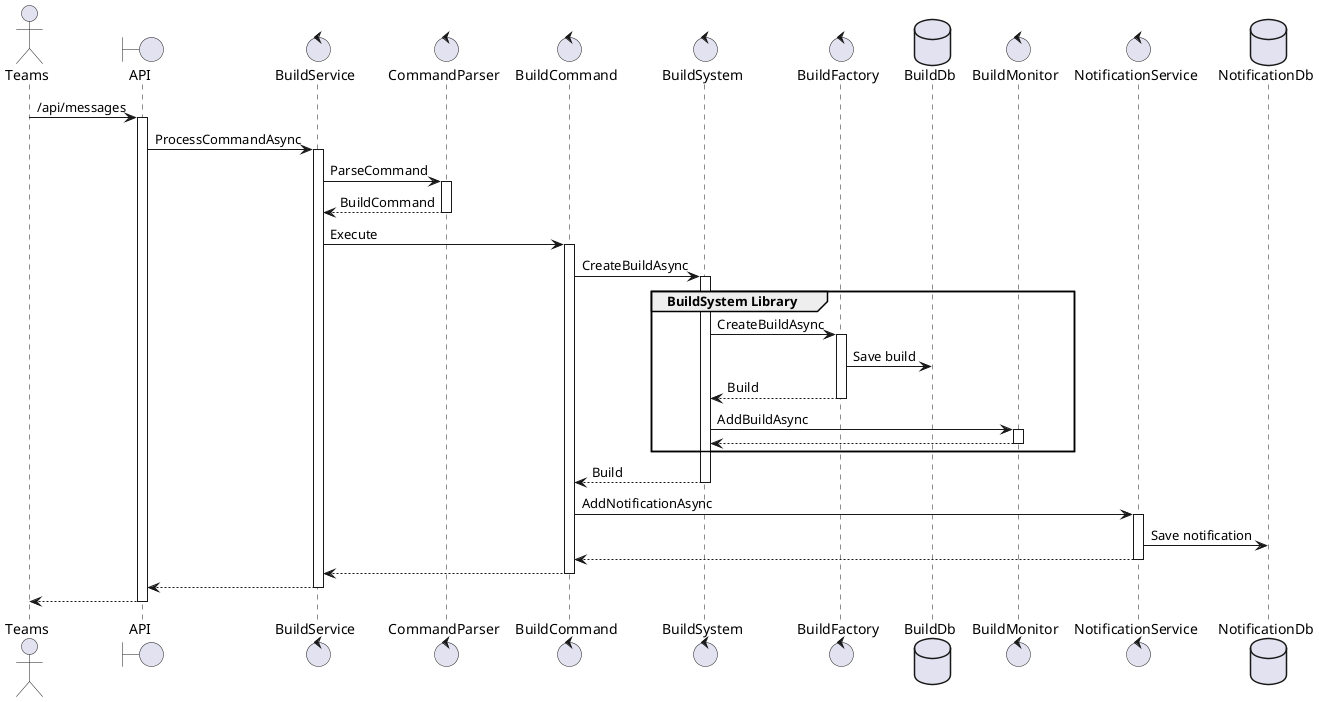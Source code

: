 @startuml Builder
actor Teams
boundary API
control BuildService
control CommandParser
control BuildCommand
control BuildSystem
control BuildFactory
database BuildDb
control BuildMonitor
control NotificationService
database NotificationDb

Teams -> API : /api/messages
activate API
API -> BuildService : ProcessCommandAsync
activate BuildService
BuildService -> CommandParser : ParseCommand
activate CommandParser
return BuildCommand
BuildService -> BuildCommand : Execute
activate BuildCommand
BuildCommand -> BuildSystem : CreateBuildAsync
group BuildSystem Library
activate BuildSystem
BuildSystem -> BuildFactory : CreateBuildAsync
activate BuildFactory
BuildFactory -> BuildDb : Save build
return Build
BuildSystem -> BuildMonitor : AddBuildAsync
activate BuildMonitor
return
end
return Build
BuildCommand -> NotificationService : AddNotificationAsync
activate NotificationService
NotificationService -> NotificationDb : Save notification
return
return
return
return
@enduml